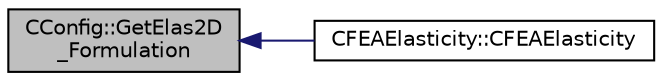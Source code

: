 digraph "CConfig::GetElas2D_Formulation"
{
  edge [fontname="Helvetica",fontsize="10",labelfontname="Helvetica",labelfontsize="10"];
  node [fontname="Helvetica",fontsize="10",shape=record];
  rankdir="LR";
  Node2698 [label="CConfig::GetElas2D\l_Formulation",height=0.2,width=0.4,color="black", fillcolor="grey75", style="filled", fontcolor="black"];
  Node2698 -> Node2699 [dir="back",color="midnightblue",fontsize="10",style="solid",fontname="Helvetica"];
  Node2699 [label="CFEAElasticity::CFEAElasticity",height=0.2,width=0.4,color="black", fillcolor="white", style="filled",URL="$class_c_f_e_a_elasticity.html#ad1c14749a7ca01a53ad55fe1f7297c06",tooltip="Constructor of the class (overload). "];
}
